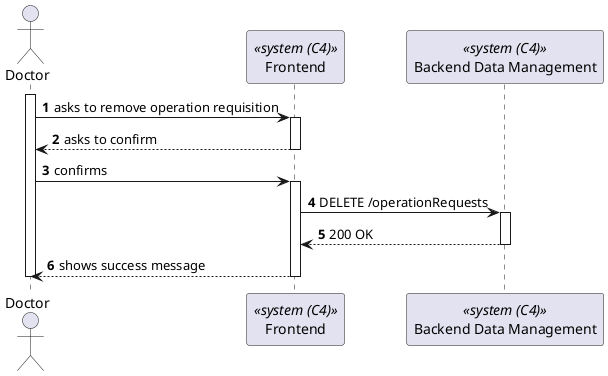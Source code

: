 @startuml process-view
autonumber

actor "Doctor" as Doctor
participant Frontend as "Frontend" <<system (C4)>>
participant BackendDataManagement as "Backend Data Management" <<system (C4)>>

activate Doctor
    Doctor -> Frontend : asks to remove operation requisition
    activate Frontend
        Frontend --> Doctor : asks to confirm
    deactivate Frontend
    Doctor -> Frontend : confirms
    activate Frontend
        Frontend-> BackendDataManagement : DELETE /operationRequests
        activate BackendDataManagement
            Frontend <-- BackendDataManagement : 200 OK
        deactivate BackendDataManagement
    Frontend --> Doctor : shows success message
    deactivate Frontend
deactivate Doctor

@enduml